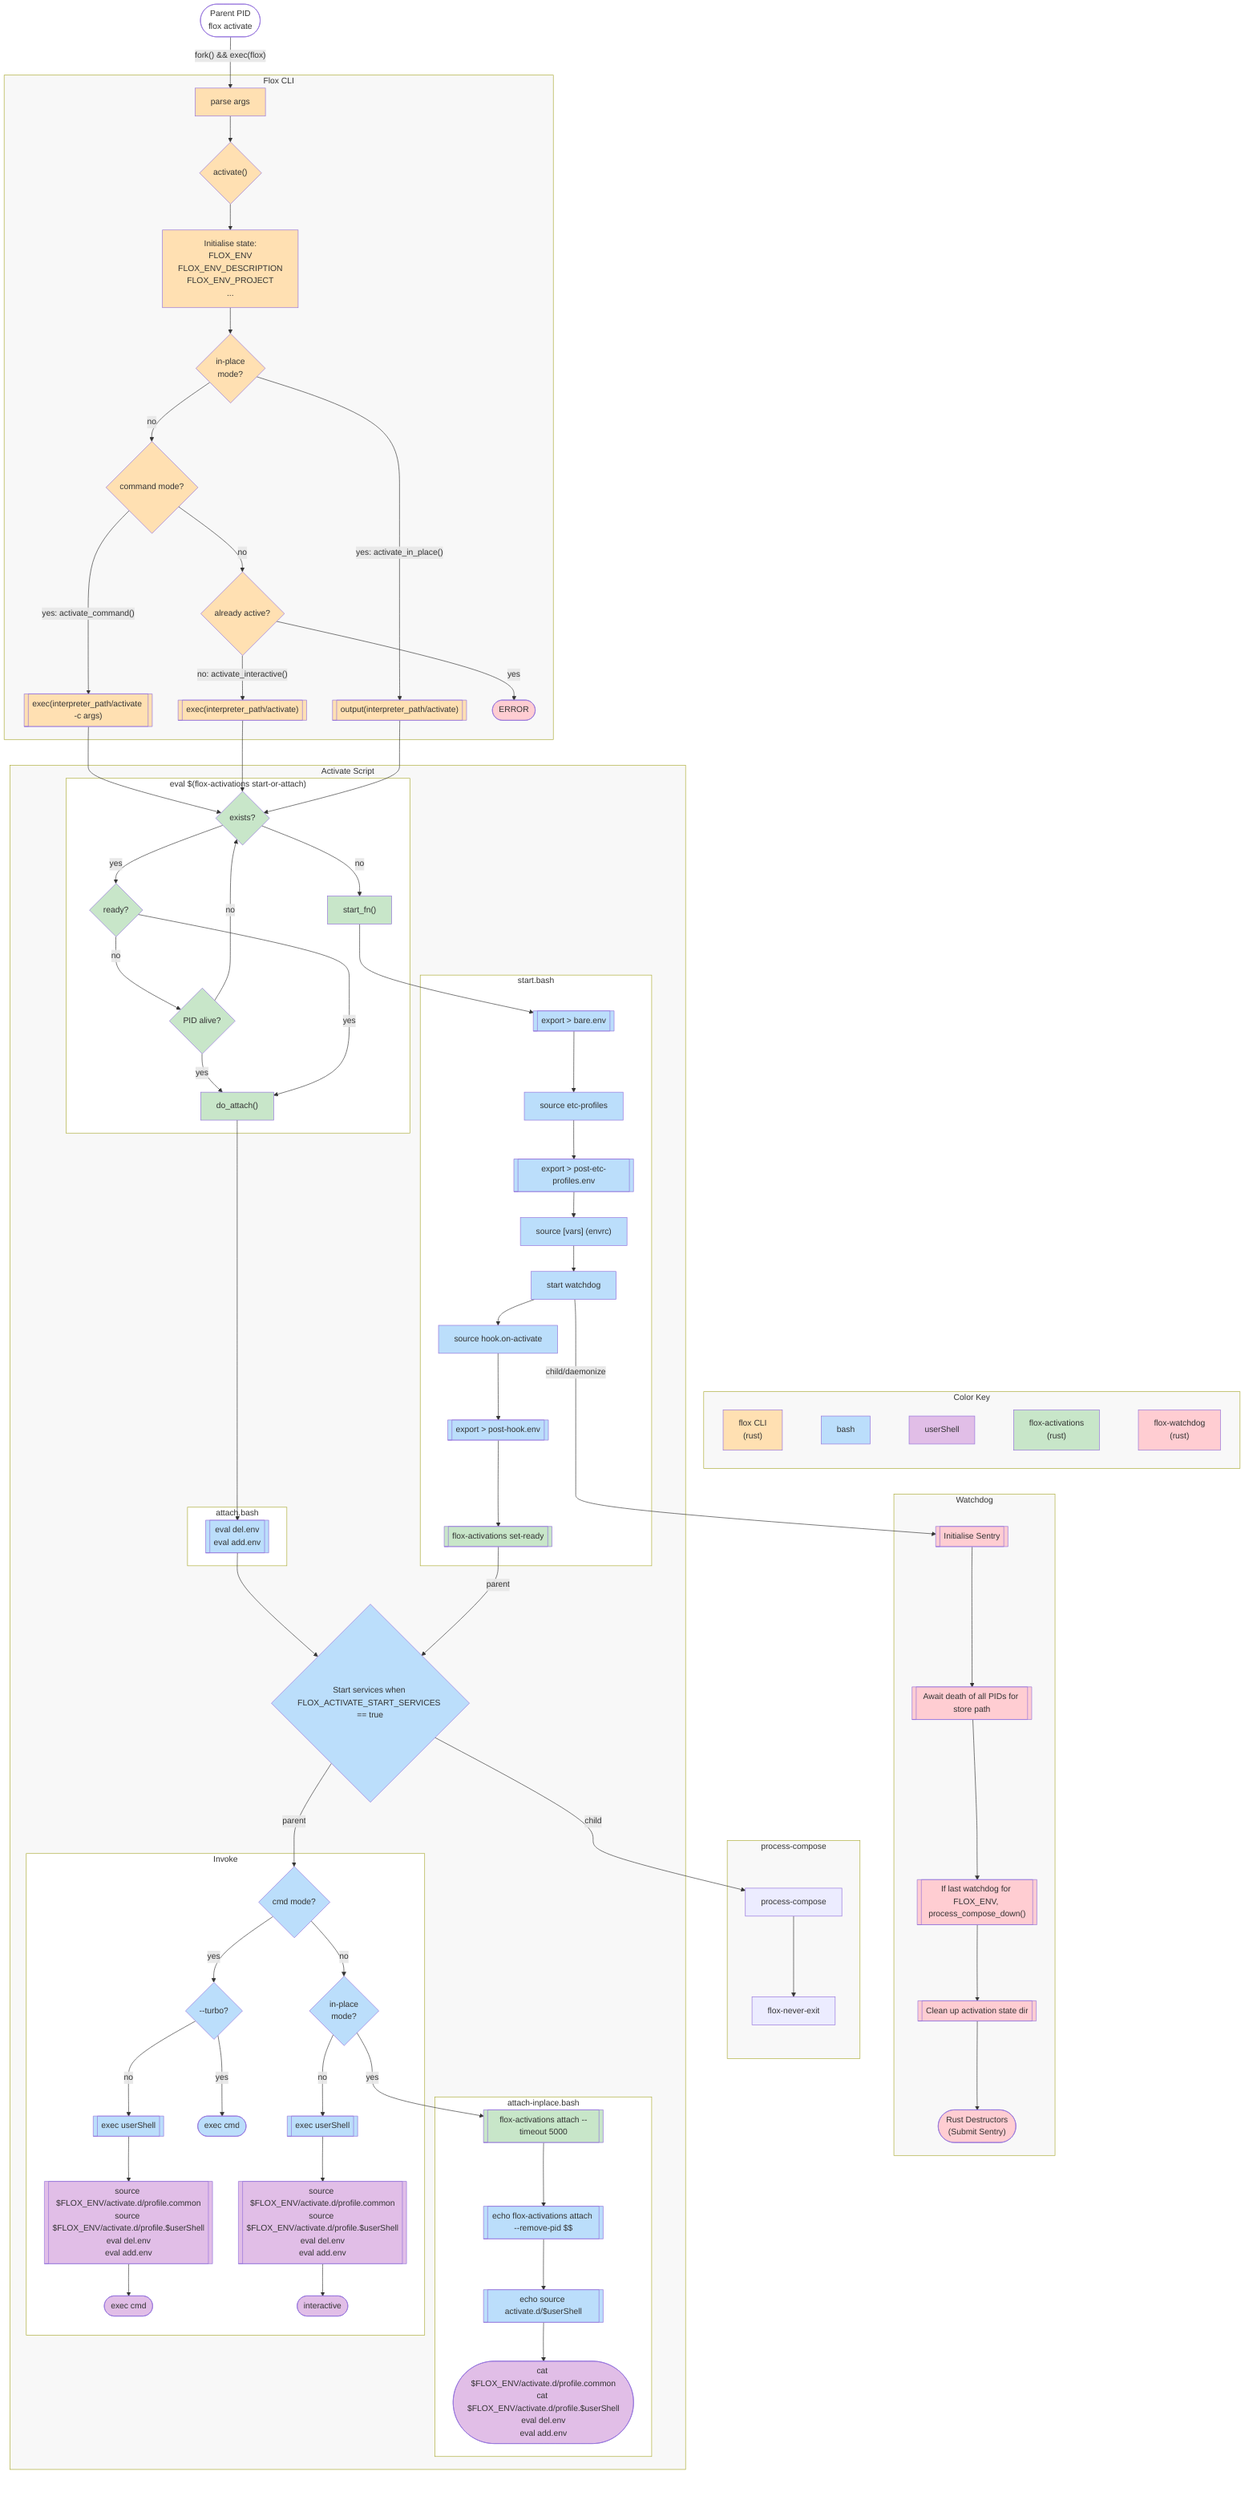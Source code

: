 ---
config:
  theme: mc
---
flowchart TB
 subgraph activate["Activate Script"]
        start-or-attach["start-or-attach"]
        start.bash["start.bash"]
        attach.bash["Attach"]
        invoke["invoke"]
        attach-inplace.bash["Attach in place"]
        n105{"Start services when FLOX_ACTIVATE_START_SERVICES == true"}
  end
 subgraph cli["Flox CLI"]
        n36["Initialise state:<br>FLOX_ENV<br>FLOX_ENV_DESCRIPTION<br>FLOX_ENV_PROJECT<br>..."]
        n34{"in-place<br>mode?"}
        n79{"command mode?"}
        n37[["exec(interpreter_path/activate)"]]
        n80[["exec(interpreter_path/activate -c args)"]]
        n35[["output(interpreter_path/activate)"]]
        n88["parse args"]
        n89{"activate()"}
        n107{"already active?"}
        n108(["ERROR"])
  end
 subgraph start-or-attach["eval $(flox-activations start-or-attach)"]
        n41{"exists?"}
        n116{"ready?"}
        n117{"PID alive?"}
        n118["do_attach()"]
        n119["start_fn()"]
  end
 subgraph start.bash["start.bash"]
        n7[["export > bare.env"]]
        n6["source etc-profiles"]
        n62[["export > post-etc-profiles.env"]]
        nd["source [vars] (envrc)"]
        n120["start watchdog"]
        n121["source hook.on-activate"]
        n63[["export > post-hook.env"]]
        na[["flox-activations set-ready"]]
  end
 subgraph attach-inplace.bash["attach-inplace.bash"]
        n43@{ label: "<span style=\"background-color: rgb(200, 230, 201);\">flox-activations attach --timeout 5000</span><br>" }
        n45[["echo source activate.d/$userShell"]]
        n83(["cat $FLOX_ENV/activate.d/profile.common<br>cat $FLOX_ENV/activate.d/profile.$userShell<br>eval del.env<br>eval add.env"])
        n84[["echo flox-activations attach --remove-pid $$"]]
  end
 subgraph colorkey["Color Key"]
        node_aqepkktvr["flox CLI<br>(rust)"]
        n0["bash"]
        nz["userShell"]
        n111["flox-activations<br>(rust)<br>"]
        n122["flox-watchdog<br>(rust)"]
  end
 subgraph process-compose["process-compose"]
        n96["process-compose"]
        n98["flox-never-exit"]
  end
 subgraph watchdog["Watchdog"]
        ns[["Await death of all PIDs for store path"]]
        ny[["Clean up activation state dir"]]
        nv(["Rust Destructors<br>(Submit Sentry)"])
        n66[["If last watchdog for FLOX_ENV, process_compose_down()"]]
        n94[["Initialise Sentry"]]
  end
 subgraph invoke["Invoke"]
        n75{"cmd mode?"}
        n39{"in-place<br>mode?"}
        n70[["exec userShell"]]
        n71{"--turbo?"}
        n72(["exec cmd"])
        nq[["exec userShell"]]
        n5[["source $FLOX_ENV/activate.d/profile.common<br>source $FLOX_ENV/activate.d/profile.$userShell<br>eval del.env<br>eval add.env"]]
        nx(["exec cmd"])
        n81[["source $FLOX_ENV/activate.d/profile.common<br>source $FLOX_ENV/activate.d/profile.$userShell<br>eval del.env<br>eval add.env"]]
        n82(["interactive"])
  end
 subgraph attach.bash["attach.bash"]
        n67[["eval del.env<br>eval add.env"]]
  end
    ns --> n66
    ny --> nv
    n7 --> n6
    n5 --> nx
    colorkey ~~~ n94
    watchdog ~~~ process-compose
    node_aqepkktvr ~~~ n0
    n0 ~~~ nz
    nz ~~~ n111
    n111 ~~~ n122
    n6 --> n62
    nq --> n5
    n75 -- yes --> n71
    n34 -- no --> n79
    n80 --> n41
    n43 --> n84
    n62 --> nd
    n66 --> ny
    n71 -- no --> nq
    n71 -- yes --> n72
    n75 -- no --> n39
    n79 -- no --> n107
    n79 -- yes: activate_command() --> n80
    n34 -- yes: activate_in_place() --> n35
    n67 --> n105
    n70 --> n81
    n81 --> n82
    n45 --> n83
    n84 --> n45
    n39 -- no --> n70
    n39 -- yes --> n43
    A(["Parent PID<br>flox activate<br>"]) -- fork() &amp;&amp; exec(flox) --> n88
    n88 --> n89
    n63 --> na
    n37 --> n41
    n35 --> n41
    n96 --> n98
    n89 --> n36
    n107 -- yes --> n108
    n36 --> n34
    n105 -- parent --> n75
    n105 -- child --> n96
    na -- parent --> n105
    n120 -- child/daemonize --> n94
    n107 -- no: activate_interactive() --> n37
    n41 -- yes --> n116
    n116 -- no --> n117
    n117 -- yes --> n118
    n41 -- no --> n119
    n119 --> n7
    n118 --> n67
    n117 -- no --> n41
    nd --> n120
    n116 -- yes --> n118
    n120 --> n121
    n121 --> n63
    n94 --> ns
    n120@{ shape: rect}
    n121@{ shape: rect}
    n43@{ shape: subroutine}
    style n105 fill:#BBDEFB
    style n36 fill:#FFE0B2
    style n34 fill:#FFE0B2
    style n79 fill:#FFE0B2
    style n37 fill:#FFE0B2
    style n80 fill:#FFE0B2
    style n35 fill:#FFE0B2
    style n88 fill:#FFE0B2
    style n89 fill:#FFE0B2
    style n107 fill:#FFE0B2
    style n108 fill:#FFCDD2
    style n41 fill:#C8E6C9
    style n116 fill:#C8E6C9
    style n117 fill:#C8E6C9
    style n118 fill:#C8E6C9
    style n119 fill:#C8E6C9
    style n7 fill:#BBDEFB
    style n6 fill:#BBDEFB
    style n62 fill:#BBDEFB
    style nd fill:#BBDEFB
    style n120 fill:#BBDEFB
    style n121 fill:#BBDEFB
    style n63 fill:#BBDEFB
    style na fill:#C8E6C9
    style n43 fill:#C8E6C9
    style n45 fill:#BBDEFB
    style n83 fill:#E1BEE7
    style n84 fill:#BBDEFB
    style node_aqepkktvr fill:#FFE0B2
    style n0 fill:#BBDEFB
    style nz fill:#E1BEE7
    style n111 fill:#C8E6C9
    style n122 fill:#FFCDD2
    style ns fill:#FFCDD2
    style ny fill:#FFCDD2
    style nv fill:#FFCDD2
    style n66 fill:#FFCDD2
    style n94 fill:#FFCDD2
    style n75 fill:#BBDEFB
    style n39 fill:#BBDEFB
    style n70 fill:#BBDEFB
    style n71 fill:#BBDEFB
    style n72 fill:#BBDEFB
    style nq fill:#BBDEFB
    style n5 fill:#E1BEE7
    style nx fill:#E1BEE7
    style n81 fill:#E1BEE7
    style n82 fill:#E1BEE7
    style n67 fill:#BBDEFB
    style A fill:#FFFFFF

    style start-or-attach fill:#FFFFFF
    style start.bash fill:#FFFFFF
    style attach.bash fill:#FFFFFF
    style invoke fill:#FFFFFF
    style attach-inplace.bash fill:#FFFFFF

    style activate fill:#F8F8F8
    style cli fill:#F8F8F8
    style watchdog fill:#F8F8F8
    style process-compose fill:#F8F8F8
    style colorkey fill:#F8F8F8